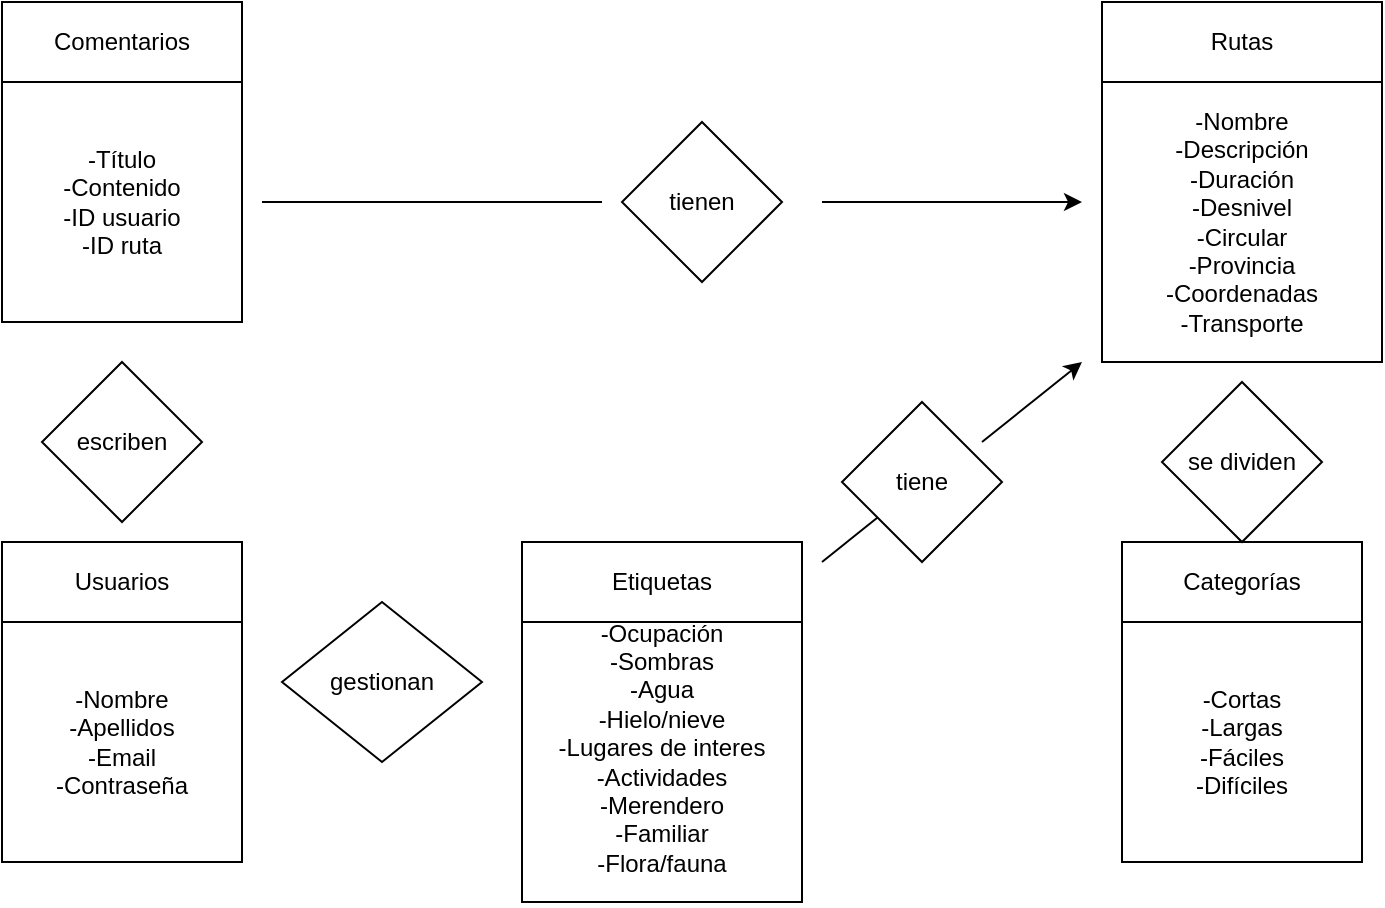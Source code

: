 <mxfile version="13.6.6" type="device"><diagram id="C5RBs43oDa-KdzZeNtuy" name="Page-1"><mxGraphModel dx="868" dy="479" grid="1" gridSize="10" guides="1" tooltips="1" connect="1" arrows="1" fold="1" page="1" pageScale="1" pageWidth="827" pageHeight="1169" math="0" shadow="0"><root><mxCell id="WIyWlLk6GJQsqaUBKTNV-0"/><mxCell id="WIyWlLk6GJQsqaUBKTNV-1" parent="WIyWlLk6GJQsqaUBKTNV-0"/><mxCell id="3GmeiGVOoDVtrL2biKq6-1" value="Rutas" style="rounded=0;whiteSpace=wrap;html=1;" vertex="1" parent="WIyWlLk6GJQsqaUBKTNV-1"><mxGeometry x="590" y="50" width="140" height="40" as="geometry"/></mxCell><mxCell id="3GmeiGVOoDVtrL2biKq6-2" value="Categorías" style="rounded=0;whiteSpace=wrap;html=1;" vertex="1" parent="WIyWlLk6GJQsqaUBKTNV-1"><mxGeometry x="600" y="320" width="120" height="40" as="geometry"/></mxCell><mxCell id="3GmeiGVOoDVtrL2biKq6-3" value="Usuarios" style="rounded=0;whiteSpace=wrap;html=1;" vertex="1" parent="WIyWlLk6GJQsqaUBKTNV-1"><mxGeometry x="40" y="320" width="120" height="40" as="geometry"/></mxCell><mxCell id="3GmeiGVOoDVtrL2biKq6-4" value="Comentarios" style="rounded=0;whiteSpace=wrap;html=1;" vertex="1" parent="WIyWlLk6GJQsqaUBKTNV-1"><mxGeometry x="40" y="50" width="120" height="40" as="geometry"/></mxCell><mxCell id="3GmeiGVOoDVtrL2biKq6-5" value="&lt;div&gt;-Nombre&lt;/div&gt;&lt;div&gt;-Descripción&lt;br&gt;&lt;/div&gt;&lt;div&gt;-Duración&lt;/div&gt;&lt;div&gt;-Desnivel&lt;br&gt;&lt;/div&gt;&lt;div&gt;-Circular&lt;/div&gt;&lt;div&gt;-Provincia&lt;/div&gt;&lt;div&gt;-Coordenadas&lt;/div&gt;&lt;div&gt;-Transporte&lt;br&gt;&lt;/div&gt;" style="whiteSpace=wrap;html=1;aspect=fixed;" vertex="1" parent="WIyWlLk6GJQsqaUBKTNV-1"><mxGeometry x="590" y="90" width="140" height="140" as="geometry"/></mxCell><mxCell id="3GmeiGVOoDVtrL2biKq6-6" value="&lt;div&gt;-Título&lt;/div&gt;&lt;div&gt;-Contenido&lt;/div&gt;&lt;div&gt;-ID usuario&lt;/div&gt;&lt;div&gt;-ID ruta&lt;br&gt;&lt;/div&gt;" style="whiteSpace=wrap;html=1;aspect=fixed;" vertex="1" parent="WIyWlLk6GJQsqaUBKTNV-1"><mxGeometry x="40" y="90" width="120" height="120" as="geometry"/></mxCell><mxCell id="3GmeiGVOoDVtrL2biKq6-7" value="&lt;div&gt;-Nombre&lt;/div&gt;&lt;div&gt;-Apellidos&lt;/div&gt;&lt;div&gt;-Email&lt;/div&gt;&lt;div&gt;-Contraseña&lt;br&gt;&lt;/div&gt;" style="whiteSpace=wrap;html=1;aspect=fixed;" vertex="1" parent="WIyWlLk6GJQsqaUBKTNV-1"><mxGeometry x="40" y="360" width="120" height="120" as="geometry"/></mxCell><mxCell id="3GmeiGVOoDVtrL2biKq6-8" value="&lt;div&gt;-Cortas&lt;/div&gt;&lt;div&gt;-Largas&lt;/div&gt;&lt;div&gt;-Fáciles&lt;/div&gt;&lt;div&gt;-Difíciles&lt;br&gt;&lt;/div&gt;" style="whiteSpace=wrap;html=1;aspect=fixed;" vertex="1" parent="WIyWlLk6GJQsqaUBKTNV-1"><mxGeometry x="600" y="360" width="120" height="120" as="geometry"/></mxCell><mxCell id="3GmeiGVOoDVtrL2biKq6-9" value="Etiquetas" style="rounded=0;whiteSpace=wrap;html=1;" vertex="1" parent="WIyWlLk6GJQsqaUBKTNV-1"><mxGeometry x="300" y="320" width="140" height="40" as="geometry"/></mxCell><mxCell id="3GmeiGVOoDVtrL2biKq6-10" value="&lt;div&gt;-Ocupación&lt;/div&gt;&lt;div&gt;-Sombras&lt;/div&gt;&lt;div&gt;-Agua&lt;/div&gt;&lt;div&gt;-Hielo/nieve&lt;/div&gt;&lt;div&gt;-Lugares de interes&lt;br&gt;&lt;/div&gt;&lt;div&gt;-Actividades&lt;/div&gt;&lt;div&gt;-Merendero&lt;/div&gt;&lt;div&gt;-Familiar&lt;/div&gt;&lt;div&gt;-Flora/fauna&lt;br&gt;&lt;/div&gt;&lt;div&gt;&lt;br&gt;&lt;/div&gt;" style="whiteSpace=wrap;html=1;aspect=fixed;" vertex="1" parent="WIyWlLk6GJQsqaUBKTNV-1"><mxGeometry x="300" y="360" width="140" height="140" as="geometry"/></mxCell><mxCell id="3GmeiGVOoDVtrL2biKq6-11" value="se dividen" style="rhombus;whiteSpace=wrap;html=1;" vertex="1" parent="WIyWlLk6GJQsqaUBKTNV-1"><mxGeometry x="620" y="240" width="80" height="80" as="geometry"/></mxCell><mxCell id="3GmeiGVOoDVtrL2biKq6-12" value="escriben" style="rhombus;whiteSpace=wrap;html=1;" vertex="1" parent="WIyWlLk6GJQsqaUBKTNV-1"><mxGeometry x="60" y="230" width="80" height="80" as="geometry"/></mxCell><mxCell id="3GmeiGVOoDVtrL2biKq6-13" value="gestionan" style="rhombus;whiteSpace=wrap;html=1;" vertex="1" parent="WIyWlLk6GJQsqaUBKTNV-1"><mxGeometry x="180" y="350" width="100" height="80" as="geometry"/></mxCell><mxCell id="3GmeiGVOoDVtrL2biKq6-14" value="tienen" style="rhombus;whiteSpace=wrap;html=1;" vertex="1" parent="WIyWlLk6GJQsqaUBKTNV-1"><mxGeometry x="350" y="110" width="80" height="80" as="geometry"/></mxCell><mxCell id="3GmeiGVOoDVtrL2biKq6-15" value="tiene" style="rhombus;whiteSpace=wrap;html=1;" vertex="1" parent="WIyWlLk6GJQsqaUBKTNV-1"><mxGeometry x="460" y="250" width="80" height="80" as="geometry"/></mxCell><mxCell id="3GmeiGVOoDVtrL2biKq6-16" value="" style="endArrow=none;html=1;" edge="1" parent="WIyWlLk6GJQsqaUBKTNV-1"><mxGeometry width="50" height="50" relative="1" as="geometry"><mxPoint x="170" y="150" as="sourcePoint"/><mxPoint x="340" y="150" as="targetPoint"/></mxGeometry></mxCell><mxCell id="3GmeiGVOoDVtrL2biKq6-17" value="" style="endArrow=classic;html=1;" edge="1" parent="WIyWlLk6GJQsqaUBKTNV-1"><mxGeometry width="50" height="50" relative="1" as="geometry"><mxPoint x="450" y="150" as="sourcePoint"/><mxPoint x="580" y="150" as="targetPoint"/></mxGeometry></mxCell><mxCell id="3GmeiGVOoDVtrL2biKq6-18" value="" style="endArrow=none;html=1;" edge="1" parent="WIyWlLk6GJQsqaUBKTNV-1" target="3GmeiGVOoDVtrL2biKq6-15"><mxGeometry width="50" height="50" relative="1" as="geometry"><mxPoint x="450" y="330" as="sourcePoint"/><mxPoint x="510.711" y="340" as="targetPoint"/></mxGeometry></mxCell><mxCell id="3GmeiGVOoDVtrL2biKq6-19" value="" style="endArrow=classic;html=1;" edge="1" parent="WIyWlLk6GJQsqaUBKTNV-1"><mxGeometry width="50" height="50" relative="1" as="geometry"><mxPoint x="530" y="270" as="sourcePoint"/><mxPoint x="580" y="230" as="targetPoint"/></mxGeometry></mxCell></root></mxGraphModel></diagram></mxfile>